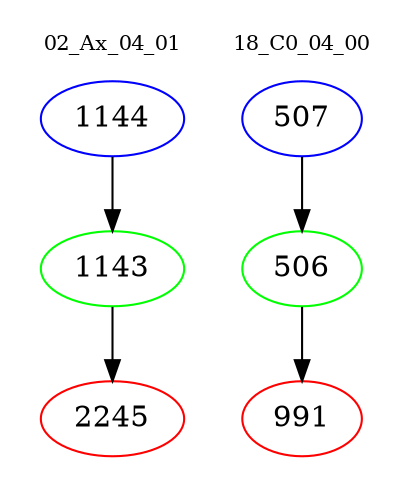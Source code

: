 digraph{
subgraph cluster_0 {
color = white
label = "02_Ax_04_01";
fontsize=10;
T0_1144 [label="1144", color="blue"]
T0_1144 -> T0_1143 [color="black"]
T0_1143 [label="1143", color="green"]
T0_1143 -> T0_2245 [color="black"]
T0_2245 [label="2245", color="red"]
}
subgraph cluster_1 {
color = white
label = "18_C0_04_00";
fontsize=10;
T1_507 [label="507", color="blue"]
T1_507 -> T1_506 [color="black"]
T1_506 [label="506", color="green"]
T1_506 -> T1_991 [color="black"]
T1_991 [label="991", color="red"]
}
}
